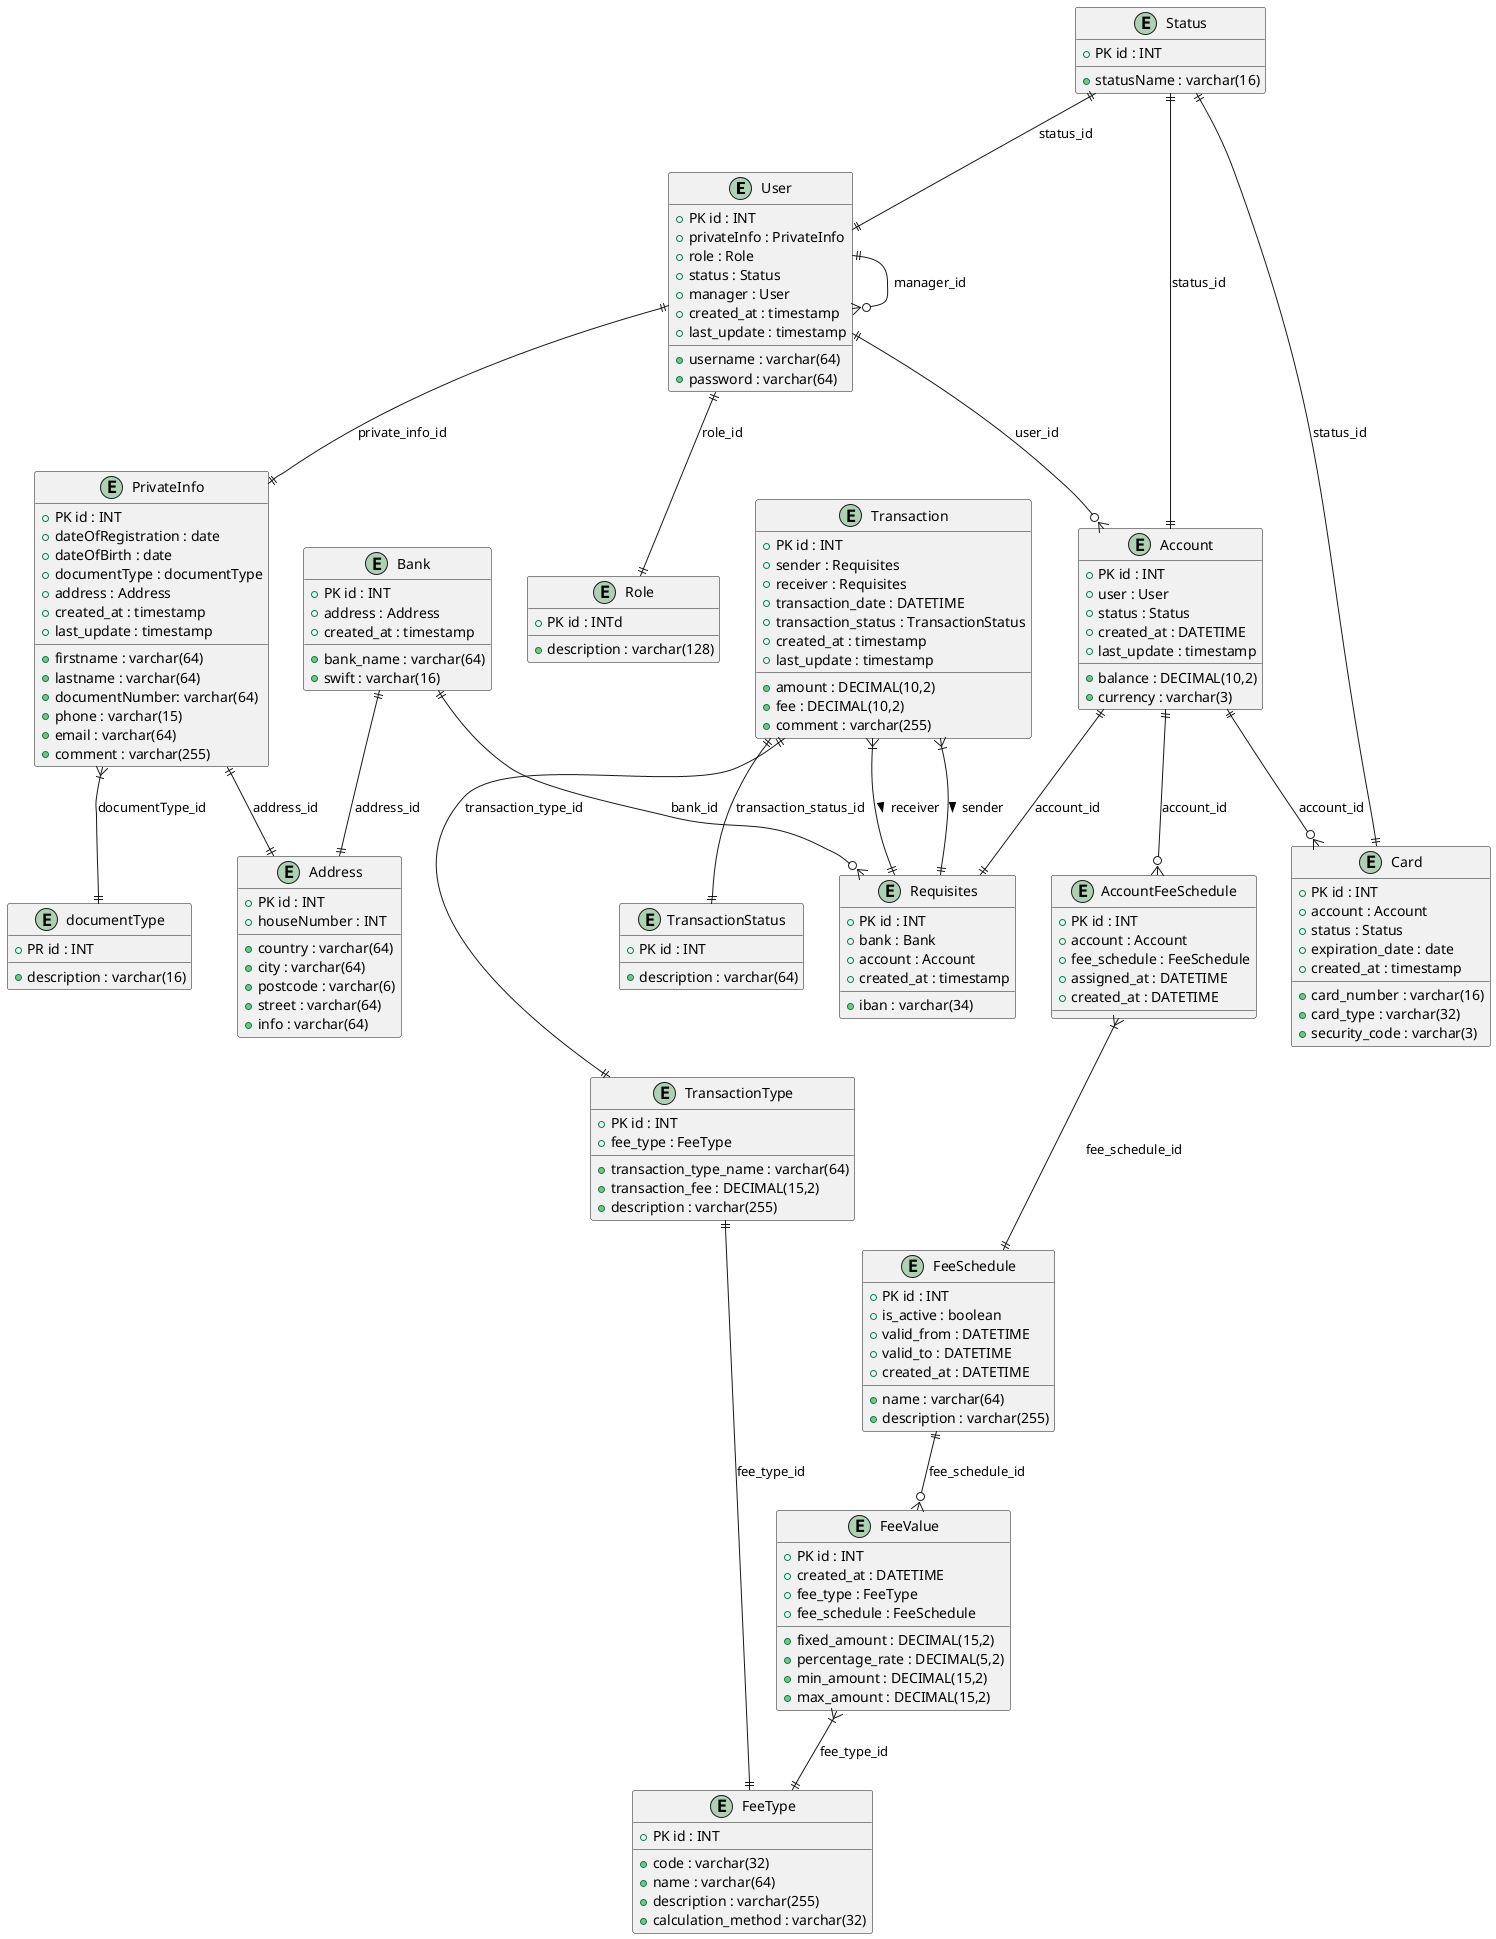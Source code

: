 @startuml


' Домен управления пользователями
entity User {
   + PK id : INT
   + username : varchar(64)
   + password : varchar(64)
   + privateInfo : PrivateInfo
   + role : Role
   + status : Status
   + manager : User
   + created_at : timestamp
   + last_update : timestamp

}

entity PrivateInfo {
   + PK id : INT
   + firstname : varchar(64)
   + lastname : varchar(64)
   + dateOfRegistration : date
   + dateOfBirth : date
   + documentType : documentType
   + documentNumber: varchar(64)
   + phone : varchar(15)
   + email : varchar(64)
   + comment : varchar(255)
   + address : Address
   + created_at : timestamp
   + last_update : timestamp
}

entity documentType{
    + PR id : INT
    + description : varchar(16)
}

entity Address {
   + PK id : INT
   + country : varchar(64)
   + city : varchar(64)
   + postcode : varchar(6)
   + street : varchar(64)
   + houseNumber : INT
   + info : varchar(64)
}

entity Role {
   + PK id : INTd
   + description : varchar(128)
}

' Домен счетов
entity Account {
   + PK id : INT
   + user : User
   + status : Status
   + balance : DECIMAL(10,2)
   + currency : varchar(3)
   + created_at : DATETIME
   + last_update : timestamp
}
entity Status{
    + PK id : INT
    + statusName : varchar(16)
}



' Домен комиссий
entity FeeSchedule {
   + PK id : INT
   + name : varchar(64)
   + description : varchar(255)
   + is_active : boolean
   + valid_from : DATETIME
   + valid_to : DATETIME
   + created_at : DATETIME
}

entity FeeType {
   + PK id : INT
   + code : varchar(32)
   + name : varchar(64)
   + description : varchar(255)
   + calculation_method : varchar(32)
}

entity FeeValue {
   + PK id : INT
   + fixed_amount : DECIMAL(15,2)
   + percentage_rate : DECIMAL(5,2)
   + min_amount : DECIMAL(15,2)
   + max_amount : DECIMAL(15,2)
   + created_at : DATETIME
   + fee_type : FeeType
   + fee_schedule : FeeSchedule
}

entity AccountFeeSchedule {
   + PK id : INT
   + account : Account
   + fee_schedule : FeeSchedule
   + assigned_at : DATETIME
   + created_at : DATETIME
}

' Домен транзакций
entity Transaction {
   + PK id : INT
   + sender : Requisites
   + receiver : Requisites
   + amount : DECIMAL(10,2)
   + fee : DECIMAL(10,2)
   + comment : varchar(255)
   + transaction_date : DATETIME
   + transaction_status : TransactionStatus
   + created_at : timestamp
   + last_update : timestamp

}

entity TransactionStatus {
   + PK id : INT
   + description : varchar(64)
}

entity TransactionType {
   + PK id : INT
   + fee_type : FeeType
   + transaction_type_name : varchar(64)
   + transaction_fee : DECIMAL(15,2)
   + description : varchar(255)
}

' Домен карт и банков
entity Card {
   + PK id : INT
   + account : Account
   + card_number : varchar(16)
   + card_type : varchar(32)
   + status : Status
   + expiration_date : date
   + security_code : varchar(3)
   + created_at : timestamp
}

entity Bank {
   + PK id : INT
   + address : Address
   + bank_name : varchar(64)
   + swift : varchar(16)
   + created_at : timestamp
}

entity Requisites {
   + PK id : INT
   + bank : Bank
   + account : Account
   + iban : varchar(34)
   + created_at : timestamp
}

' Связи базового домена
User ||--|| PrivateInfo : private_info_id
User ||--|| Role : role_id
User ||--o{ User : manager_id
User ||--o{ Account : user_id
PrivateInfo ||--|| Address : address_id
PrivateInfo }|--|| documentType : documentType_id
Account ||--o{ Card : account_id
Account ||--|| Requisites : account_id

' Связи транзакционного домена
Transaction }|--|| Requisites : sender >
Transaction }|--|| Requisites : receiver >
Transaction ||--|| TransactionStatus : transaction_status_id
Transaction ||--|| TransactionType : transaction_type_id

' Связи банковского домена
Bank ||--o{ Requisites : bank_id
Bank ||--|| Address : address_id

' Связи домена комиссий
Account ||--o{ AccountFeeSchedule : account_id
AccountFeeSchedule }|--|| FeeSchedule : fee_schedule_id
FeeSchedule ||--o{ FeeValue : fee_schedule_id
FeeValue }|--|| FeeType : fee_type_id
TransactionType ||--|| FeeType : fee_type_id

Status ||--|| Account : status_id
Status ||--|| User : status_id
Status ||--|| Card : status_id

@enduml